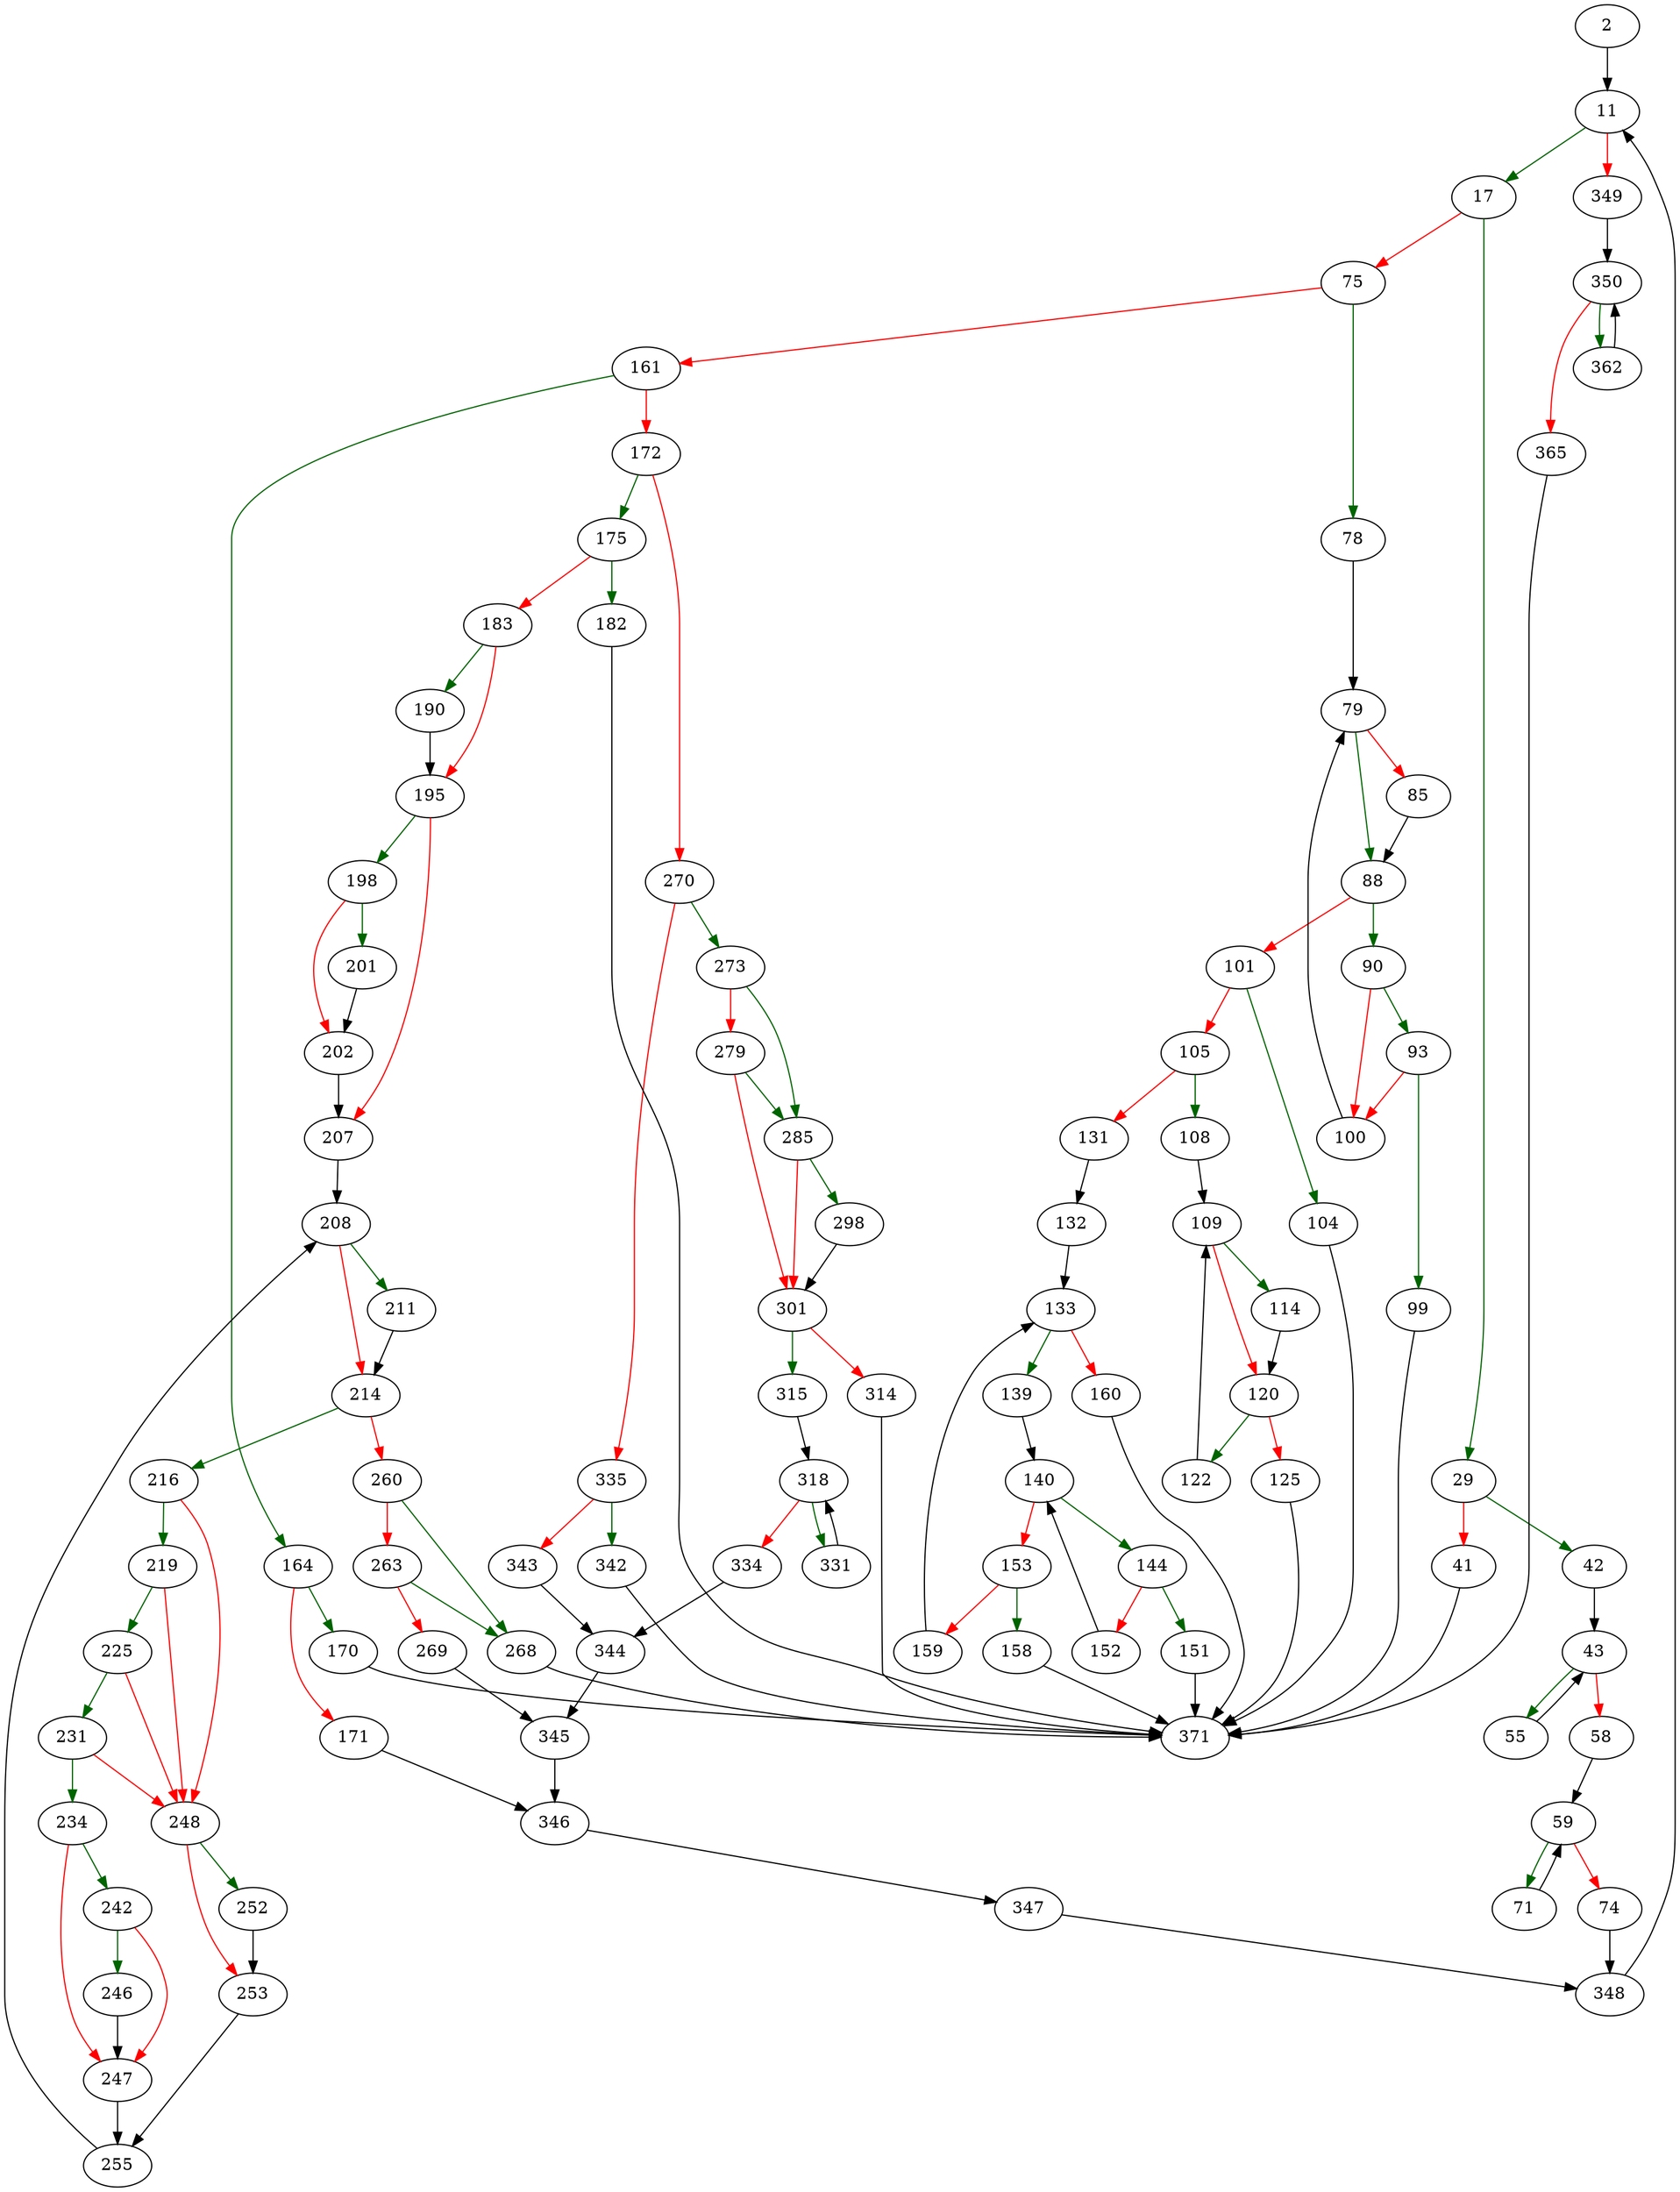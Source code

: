 strict digraph "testcase_glob" {
	// Node definitions.
	2 [entry=true];
	11;
	17;
	349;
	29;
	75;
	42;
	41;
	371;
	43;
	55;
	58;
	59;
	71;
	74;
	348;
	78;
	161;
	79;
	88;
	85;
	90;
	101;
	93;
	100;
	99;
	104;
	105;
	108;
	131;
	109;
	114;
	120;
	122;
	125;
	132;
	133;
	139;
	160;
	140;
	144;
	153;
	151;
	152;
	158;
	159;
	164;
	172;
	170;
	171;
	346;
	175;
	270;
	182;
	183;
	190;
	195;
	198;
	207;
	201;
	202;
	208;
	211;
	214;
	216;
	260;
	219;
	248;
	225;
	231;
	234;
	242;
	247;
	246;
	255;
	252;
	253;
	268;
	263;
	269;
	345;
	273;
	335;
	285;
	279;
	301;
	298;
	315;
	314;
	318;
	331;
	334;
	344;
	342;
	343;
	347;
	350;
	362;
	365;

	// Edge definitions.
	2 -> 11;
	11 -> 17 [
		color=darkgreen
		cond=true
	];
	11 -> 349 [
		color=red
		cond=false
	];
	17 -> 29 [
		color=darkgreen
		cond=true
	];
	17 -> 75 [
		color=red
		cond=false
	];
	349 -> 350;
	29 -> 42 [
		color=darkgreen
		cond=true
	];
	29 -> 41 [
		color=red
		cond=false
	];
	75 -> 78 [
		color=darkgreen
		cond=true
	];
	75 -> 161 [
		color=red
		cond=false
	];
	42 -> 43;
	41 -> 371;
	43 -> 55 [
		color=darkgreen
		cond=true
	];
	43 -> 58 [
		color=red
		cond=false
	];
	55 -> 43;
	58 -> 59;
	59 -> 71 [
		color=darkgreen
		cond=true
	];
	59 -> 74 [
		color=red
		cond=false
	];
	71 -> 59;
	74 -> 348;
	348 -> 11;
	78 -> 79;
	161 -> 164 [
		color=darkgreen
		cond=true
	];
	161 -> 172 [
		color=red
		cond=false
	];
	79 -> 88 [
		color=darkgreen
		cond=true
	];
	79 -> 85 [
		color=red
		cond=false
	];
	88 -> 90 [
		color=darkgreen
		cond=true
	];
	88 -> 101 [
		color=red
		cond=false
	];
	85 -> 88;
	90 -> 93 [
		color=darkgreen
		cond=true
	];
	90 -> 100 [
		color=red
		cond=false
	];
	101 -> 104 [
		color=darkgreen
		cond=true
	];
	101 -> 105 [
		color=red
		cond=false
	];
	93 -> 100 [
		color=red
		cond=false
	];
	93 -> 99 [
		color=darkgreen
		cond=true
	];
	100 -> 79;
	99 -> 371;
	104 -> 371;
	105 -> 108 [
		color=darkgreen
		cond=true
	];
	105 -> 131 [
		color=red
		cond=false
	];
	108 -> 109;
	131 -> 132;
	109 -> 114 [
		color=darkgreen
		cond=true
	];
	109 -> 120 [
		color=red
		cond=false
	];
	114 -> 120;
	120 -> 122 [
		color=darkgreen
		cond=true
	];
	120 -> 125 [
		color=red
		cond=false
	];
	122 -> 109;
	125 -> 371;
	132 -> 133;
	133 -> 139 [
		color=darkgreen
		cond=true
	];
	133 -> 160 [
		color=red
		cond=false
	];
	139 -> 140;
	160 -> 371;
	140 -> 144 [
		color=darkgreen
		cond=true
	];
	140 -> 153 [
		color=red
		cond=false
	];
	144 -> 151 [
		color=darkgreen
		cond=true
	];
	144 -> 152 [
		color=red
		cond=false
	];
	153 -> 158 [
		color=darkgreen
		cond=true
	];
	153 -> 159 [
		color=red
		cond=false
	];
	151 -> 371;
	152 -> 140;
	158 -> 371;
	159 -> 133;
	164 -> 170 [
		color=darkgreen
		cond=true
	];
	164 -> 171 [
		color=red
		cond=false
	];
	172 -> 175 [
		color=darkgreen
		cond=true
	];
	172 -> 270 [
		color=red
		cond=false
	];
	170 -> 371;
	171 -> 346;
	346 -> 347;
	175 -> 182 [
		color=darkgreen
		cond=true
	];
	175 -> 183 [
		color=red
		cond=false
	];
	270 -> 273 [
		color=darkgreen
		cond=true
	];
	270 -> 335 [
		color=red
		cond=false
	];
	182 -> 371;
	183 -> 190 [
		color=darkgreen
		cond=true
	];
	183 -> 195 [
		color=red
		cond=false
	];
	190 -> 195;
	195 -> 198 [
		color=darkgreen
		cond=true
	];
	195 -> 207 [
		color=red
		cond=false
	];
	198 -> 201 [
		color=darkgreen
		cond=true
	];
	198 -> 202 [
		color=red
		cond=false
	];
	207 -> 208;
	201 -> 202;
	202 -> 207;
	208 -> 211 [
		color=darkgreen
		cond=true
	];
	208 -> 214 [
		color=red
		cond=false
	];
	211 -> 214;
	214 -> 216 [
		color=darkgreen
		cond=true
	];
	214 -> 260 [
		color=red
		cond=false
	];
	216 -> 219 [
		color=darkgreen
		cond=true
	];
	216 -> 248 [
		color=red
		cond=false
	];
	260 -> 268 [
		color=darkgreen
		cond=true
	];
	260 -> 263 [
		color=red
		cond=false
	];
	219 -> 248 [
		color=red
		cond=false
	];
	219 -> 225 [
		color=darkgreen
		cond=true
	];
	248 -> 252 [
		color=darkgreen
		cond=true
	];
	248 -> 253 [
		color=red
		cond=false
	];
	225 -> 248 [
		color=red
		cond=false
	];
	225 -> 231 [
		color=darkgreen
		cond=true
	];
	231 -> 248 [
		color=red
		cond=false
	];
	231 -> 234 [
		color=darkgreen
		cond=true
	];
	234 -> 242 [
		color=darkgreen
		cond=true
	];
	234 -> 247 [
		color=red
		cond=false
	];
	242 -> 247 [
		color=red
		cond=false
	];
	242 -> 246 [
		color=darkgreen
		cond=true
	];
	247 -> 255;
	246 -> 247;
	255 -> 208;
	252 -> 253;
	253 -> 255;
	268 -> 371;
	263 -> 268 [
		color=darkgreen
		cond=true
	];
	263 -> 269 [
		color=red
		cond=false
	];
	269 -> 345;
	345 -> 346;
	273 -> 285 [
		color=darkgreen
		cond=true
	];
	273 -> 279 [
		color=red
		cond=false
	];
	335 -> 342 [
		color=darkgreen
		cond=true
	];
	335 -> 343 [
		color=red
		cond=false
	];
	285 -> 301 [
		color=red
		cond=false
	];
	285 -> 298 [
		color=darkgreen
		cond=true
	];
	279 -> 285 [
		color=darkgreen
		cond=true
	];
	279 -> 301 [
		color=red
		cond=false
	];
	301 -> 315 [
		color=darkgreen
		cond=true
	];
	301 -> 314 [
		color=red
		cond=false
	];
	298 -> 301;
	315 -> 318;
	314 -> 371;
	318 -> 331 [
		color=darkgreen
		cond=true
	];
	318 -> 334 [
		color=red
		cond=false
	];
	331 -> 318;
	334 -> 344;
	344 -> 345;
	342 -> 371;
	343 -> 344;
	347 -> 348;
	350 -> 362 [
		color=darkgreen
		cond=true
	];
	350 -> 365 [
		color=red
		cond=false
	];
	362 -> 350;
	365 -> 371;
}